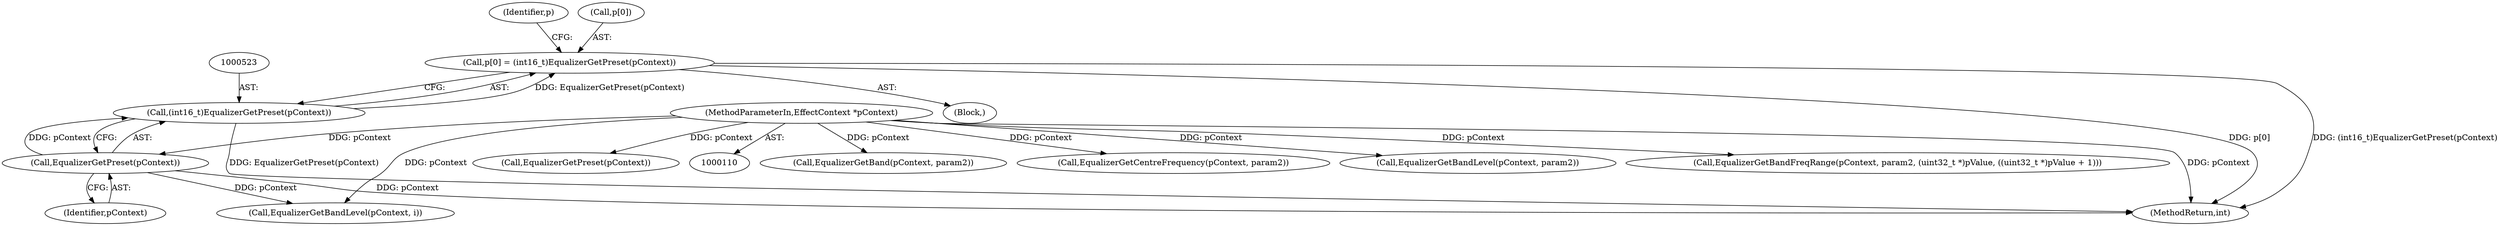 digraph "0_Android_c66c43ad571ed2590dcd55a762c73c90d9744bac@array" {
"1000518" [label="(Call,p[0] = (int16_t)EqualizerGetPreset(pContext))"];
"1000522" [label="(Call,(int16_t)EqualizerGetPreset(pContext))"];
"1000524" [label="(Call,EqualizerGetPreset(pContext))"];
"1000111" [label="(MethodParameterIn,EffectContext *pContext)"];
"1000528" [label="(Identifier,p)"];
"1000509" [label="(Block,)"];
"1000111" [label="(MethodParameterIn,EffectContext *pContext)"];
"1000439" [label="(Call,EqualizerGetBand(pContext, param2))"];
"1000552" [label="(Call,EqualizerGetBandLevel(pContext, i))"];
"1000381" [label="(Call,EqualizerGetCentreFrequency(pContext, param2))"];
"1000342" [label="(Call,EqualizerGetBandLevel(pContext, param2))"];
"1000415" [label="(Call,EqualizerGetBandFreqRange(pContext, param2, (uint32_t *)pValue, ((uint32_t *)pValue + 1)))"];
"1000522" [label="(Call,(int16_t)EqualizerGetPreset(pContext))"];
"1000451" [label="(Call,EqualizerGetPreset(pContext))"];
"1000519" [label="(Call,p[0])"];
"1000567" [label="(MethodReturn,int)"];
"1000524" [label="(Call,EqualizerGetPreset(pContext))"];
"1000518" [label="(Call,p[0] = (int16_t)EqualizerGetPreset(pContext))"];
"1000525" [label="(Identifier,pContext)"];
"1000518" -> "1000509"  [label="AST: "];
"1000518" -> "1000522"  [label="CFG: "];
"1000519" -> "1000518"  [label="AST: "];
"1000522" -> "1000518"  [label="AST: "];
"1000528" -> "1000518"  [label="CFG: "];
"1000518" -> "1000567"  [label="DDG: (int16_t)EqualizerGetPreset(pContext)"];
"1000518" -> "1000567"  [label="DDG: p[0]"];
"1000522" -> "1000518"  [label="DDG: EqualizerGetPreset(pContext)"];
"1000522" -> "1000524"  [label="CFG: "];
"1000523" -> "1000522"  [label="AST: "];
"1000524" -> "1000522"  [label="AST: "];
"1000522" -> "1000567"  [label="DDG: EqualizerGetPreset(pContext)"];
"1000524" -> "1000522"  [label="DDG: pContext"];
"1000524" -> "1000525"  [label="CFG: "];
"1000525" -> "1000524"  [label="AST: "];
"1000524" -> "1000567"  [label="DDG: pContext"];
"1000111" -> "1000524"  [label="DDG: pContext"];
"1000524" -> "1000552"  [label="DDG: pContext"];
"1000111" -> "1000110"  [label="AST: "];
"1000111" -> "1000567"  [label="DDG: pContext"];
"1000111" -> "1000342"  [label="DDG: pContext"];
"1000111" -> "1000381"  [label="DDG: pContext"];
"1000111" -> "1000415"  [label="DDG: pContext"];
"1000111" -> "1000439"  [label="DDG: pContext"];
"1000111" -> "1000451"  [label="DDG: pContext"];
"1000111" -> "1000552"  [label="DDG: pContext"];
}
